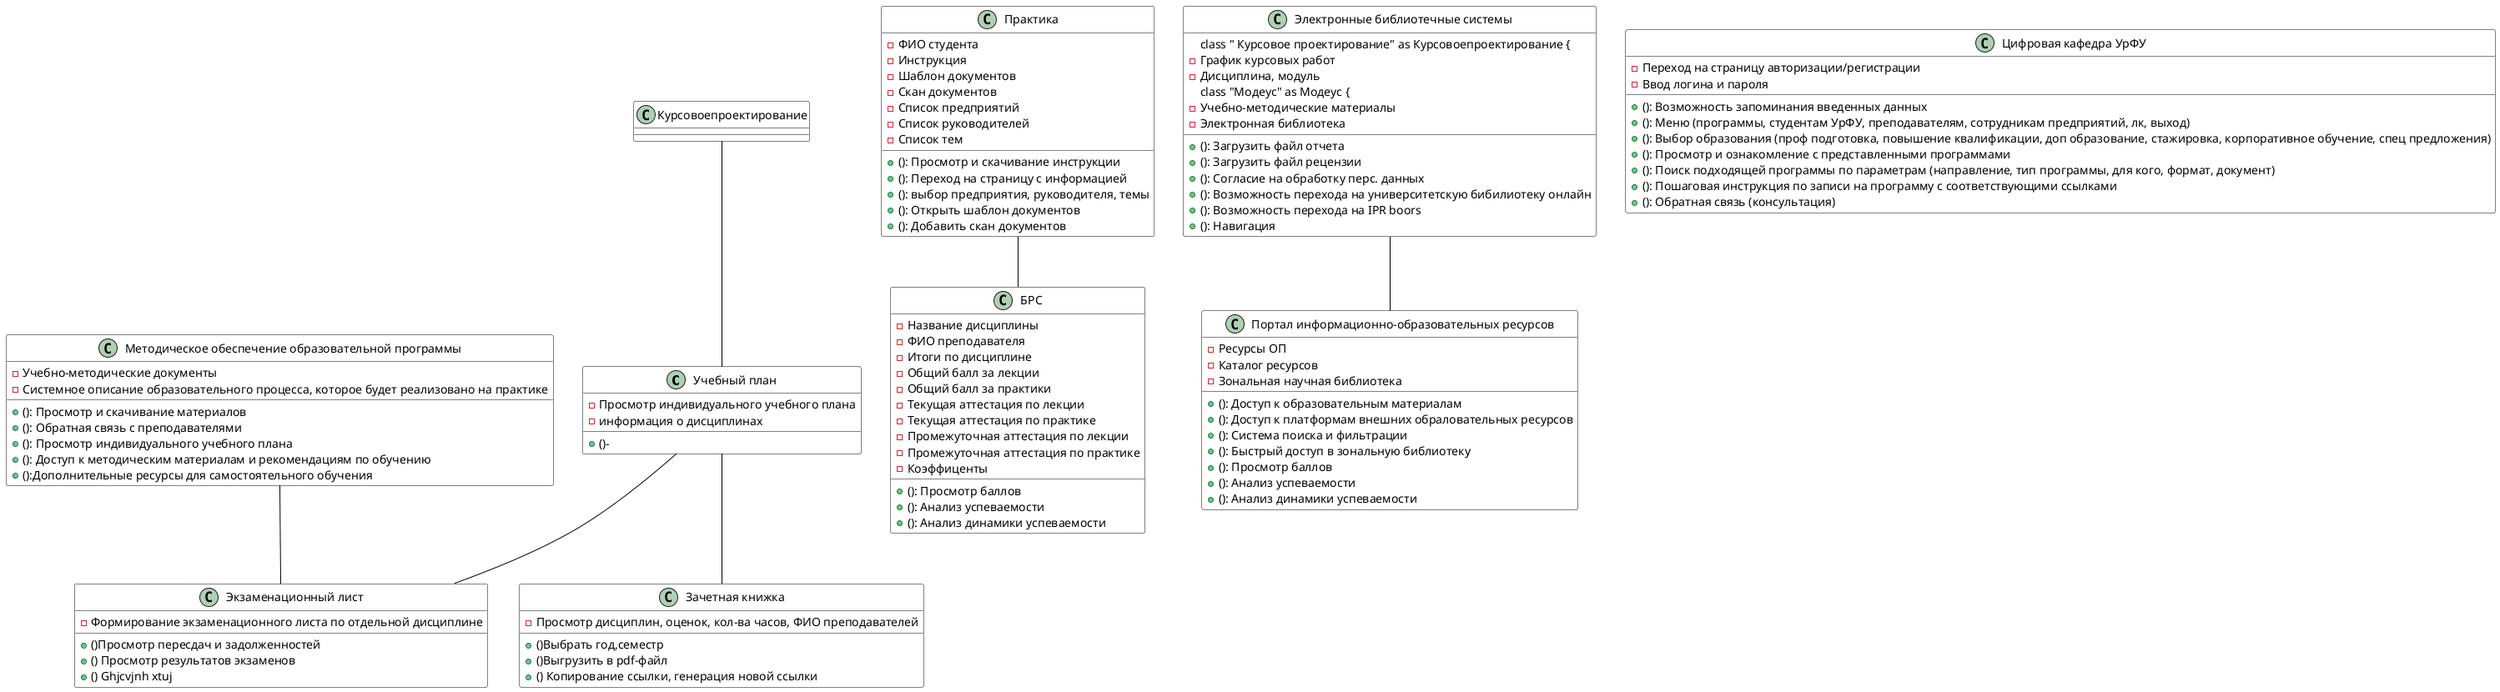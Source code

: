 @startuml

' Настройка стиля для прямоугольника
skinparam class {
    BackgroundColor #FFF
    BorderColor #000
    ArrowColor #000
    FontName Arial
}

' Класс с атрибутами и методами

class "Учебный план" as учебныйплан {
  ' Атрибуты (поля класса)
  - Просмотр индивидуального учебного плана
  - информация о дисциплинах
 

 ' Методы (функции класса)

  + ()-

}

' Можно добавить связь с другим классом (опционально)
' class AnotherClass
' MyClass --> AnotherClass : "использует"
учебныйплан--Зачетнаякнижка



' Настройка стиля для прямоугольника
skinparam class {
    BackgroundColor #FFF
    BorderColor #000
    ArrowColor #000
    FontName Arial
}

' Класс с атрибутами и методами

class "Зачетная книжка" as Зачетнаякнижка {
  ' Атрибуты (поля класса)
  - Просмотр дисциплин, оценок, кол-ва часов, ФИО преподавателей

  ' Методы (функции класса)
  +()Выбрать год,семестр
  +()Выгрузить в pdf-файл
  +() Копирование ссылки, генерация новой ссылки
}

' Можно добавить связь с другим классом (опционально)
' class AnotherClass
' MyClass --> AnotherClass : "использует"
' Можно добавить связь с другим классом (опционально)
' class AnotherClass
' MyClass --> AnotherClass : "использует"
учебныйплан--Экзаменационныйлист

' Настройка стиля для прямоугольника
skinparam class {
    BackgroundColor #FFF
    BorderColor #000
    ArrowColor #000
    FontName Arial
}

' Класс с атрибутами и методами
class "Экзаменационный лист" as Экзаменационныйлист {
  ' Атрибуты (поля класса)
  -  Формирование экзаменационного листа по отдельной дисциплине
 
  ' Методы (функции класса)
  + ()Просмотр пересдач и задолженностей 
  + () Просмотр результатов экзаменов
  + () Ghjcvjnh xtuj

}

' Можно добавить связь с другим классом (опционально)
' class AnotherClass
' MyClass --> AnotherClass : "использует"g

' Класс с атрибутами и методами
class "Практика" as Практика {
  ' Атрибуты (поля класса)
  - ФИО студента
  - Инструкция
  - Шаблон документов
  - Скан документов
  - Список предприятий
  - Список руководителей
  - Список тем
  ' Методы (функции класса)
  + (): Просмотр и скачивание инструкции
  + (): Переход на страницу с информацией
  + (): выбор предприятия, руководителя, темы
  + (): Открыть шаблон документов
  + (): Добавить скан документов
}

' Можно добавить связь с другим классом (опционально)
' class AnotherClass
' MyClass --> AnotherClass : "использует"
Практика--БРС

' Настройка стиля для прямоугольника
skinparam class {
    BackgroundColor #FFF
    BorderColor #000
    ArrowColor #000
    FontName Arial
}

' Класс с атрибутами и методами
class "БРС" as БРС {
  ' Атрибуты (поля класса)
  - Название дисциплины
  - ФИО преподавателя
  - Итоги по дисциплине
  - Общий балл за лекции
  - Общий балл за практики
  - Текущая аттестация по лекции
  - Текущая аттестация по практике
  - Промежуточная аттестация по лекции
  - Промежуточная аттестация по практике
  - Коэффиценты
  ' Методы (функции класса)
  + (): Просмотр баллов
  + (): Анализ успеваемости
  + (): Анализ динамики успеваемости
}
' Можно добавить связь с другим классом (опционально)
' class AnotherClass
' MyClass --> AnotherClass : "использует"

' Класс с атрибутами и методами
class "Электронные библиотечные системы" as ЭБС {
class " Курсовое проектирование" as Курсовоепроектирование {
  ' Атрибуты (поля класса)
  - График курсовых работ
  - Дисциплина, модуль
  ' Методы (функции класса)
  + (): Загрузить файл отчета 
  + (): Загрузить файл рецензии 
class "Модеус" as Модеус {
  ' Атрибуты (поля класса)
  - Учебно-методические материалы
  - Электронная библиотека
  ' Методы (функции класса)
  + (): Согласие на обработку перс. данных
  + (): Возможность перехода на университетскую бибилиотеку онлайн
  + (): Возможность перехода на IPR boors
  + (): Навигация
}
' Можно добавить связь с другим классом (опционально)
' class AnotherClass
' MyClass --> AnotherClass : "использует"
ЭБС--Порталинформационнообразовательныхресурсов

' Класс с атрибутами и методами
class "Цифровая кафедра УрФУ" as ДПОУрФУ {
  ' Атрибуты (поля класса)
  - Переход на страницу авторизации/регистрации
  - Ввод логина и пароля
  ' Методы (функции класса)ыыыы
  + (): Возможность запоминания введенных данных
  + (): Меню (программы, студентам УрФУ, преподавателям, сотрудникам предприятий, лк, выход)
  + (): Выбор образования (проф подготовка, повышение квалификации, доп образование, стажировка, корпоративное обучение, спец предложения)
  + (): Просмотр и ознакомление с представленными программами
  + (): Поиск подходящей программы по параметрам (направление, тип программы, для кого, формат, документ)
  + (): Пошаговая инструкция по записи на программу с соответствующими ссылками
  + (): Обратная связь (консультация)
}
' Можно добавить связь с другим классом (опционально)
' class AnotherClass
' MyClass --> AnotherClass : "использует"

' Класс с атрибутами и методами
class "Портал информационно-образовательных ресурсов" as Порталинформационнообразовательныхресурсов{
  ' Атрибуты (поля класса)
  - Ресурсы ОП
  - Каталог ресурсов
  - Зональная научная библиотека
  ' Методы (функции класса)
  + (): Доступ к образовательным материалам
  + (): Доступ к платформам внешних обраловательных ресурсов
  + (): Система поиска и фильтрации
  + (): Быстрый доступ в зональную библиотеку
  + (): Просмотр баллов
  + (): Анализ успеваемости
  + (): Анализ динамики успеваемости
}
' Можно добавить связь с другим классом (опционально)
' class AnotherClass
' MyClass --> AnotherClass : "использует"
Курсовоепроектирование -- учебныйплан

' Класс с атрибутами и методами
class "Методическое обеспечение образовательной программы" as Методическоеобеспечениеобразовательнойпрограммы {
  ' Атрибуты (поля класса)
  - Учебно-методические документы
  - Системное описание образовательного процесса, которое будет реализовано на практике
  ' Методы (функции класса)
  + (): Просмотр и скачивание материалов
  + (): Обратная связь с преподавателями
  + (): Просмотр индивидуального учебного плана
  + (): Доступ к методическим материалам и рекомендациям по обучению
  + ():Дополнительные ресурсы для самостоятельного обучения 
}
' Можно добавить связь с другим классом (опционально)
' class AnotherClass
' MyClass --> AnotherClass : "использует"
Методическоеобеспечениеобразовательнойпрограммы -- Экзаменационныйлист
@enduml

